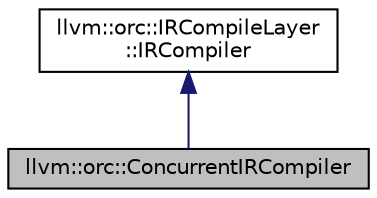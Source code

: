 digraph "llvm::orc::ConcurrentIRCompiler"
{
 // LATEX_PDF_SIZE
  bgcolor="transparent";
  edge [fontname="Helvetica",fontsize="10",labelfontname="Helvetica",labelfontsize="10"];
  node [fontname="Helvetica",fontsize="10",shape=record];
  Node1 [label="llvm::orc::ConcurrentIRCompiler",height=0.2,width=0.4,color="black", fillcolor="grey75", style="filled", fontcolor="black",tooltip="A thread-safe version of SimpleCompiler."];
  Node2 -> Node1 [dir="back",color="midnightblue",fontsize="10",style="solid",fontname="Helvetica"];
  Node2 [label="llvm::orc::IRCompileLayer\l::IRCompiler",height=0.2,width=0.4,color="black",URL="$classllvm_1_1orc_1_1IRCompileLayer_1_1IRCompiler.html",tooltip=" "];
}
